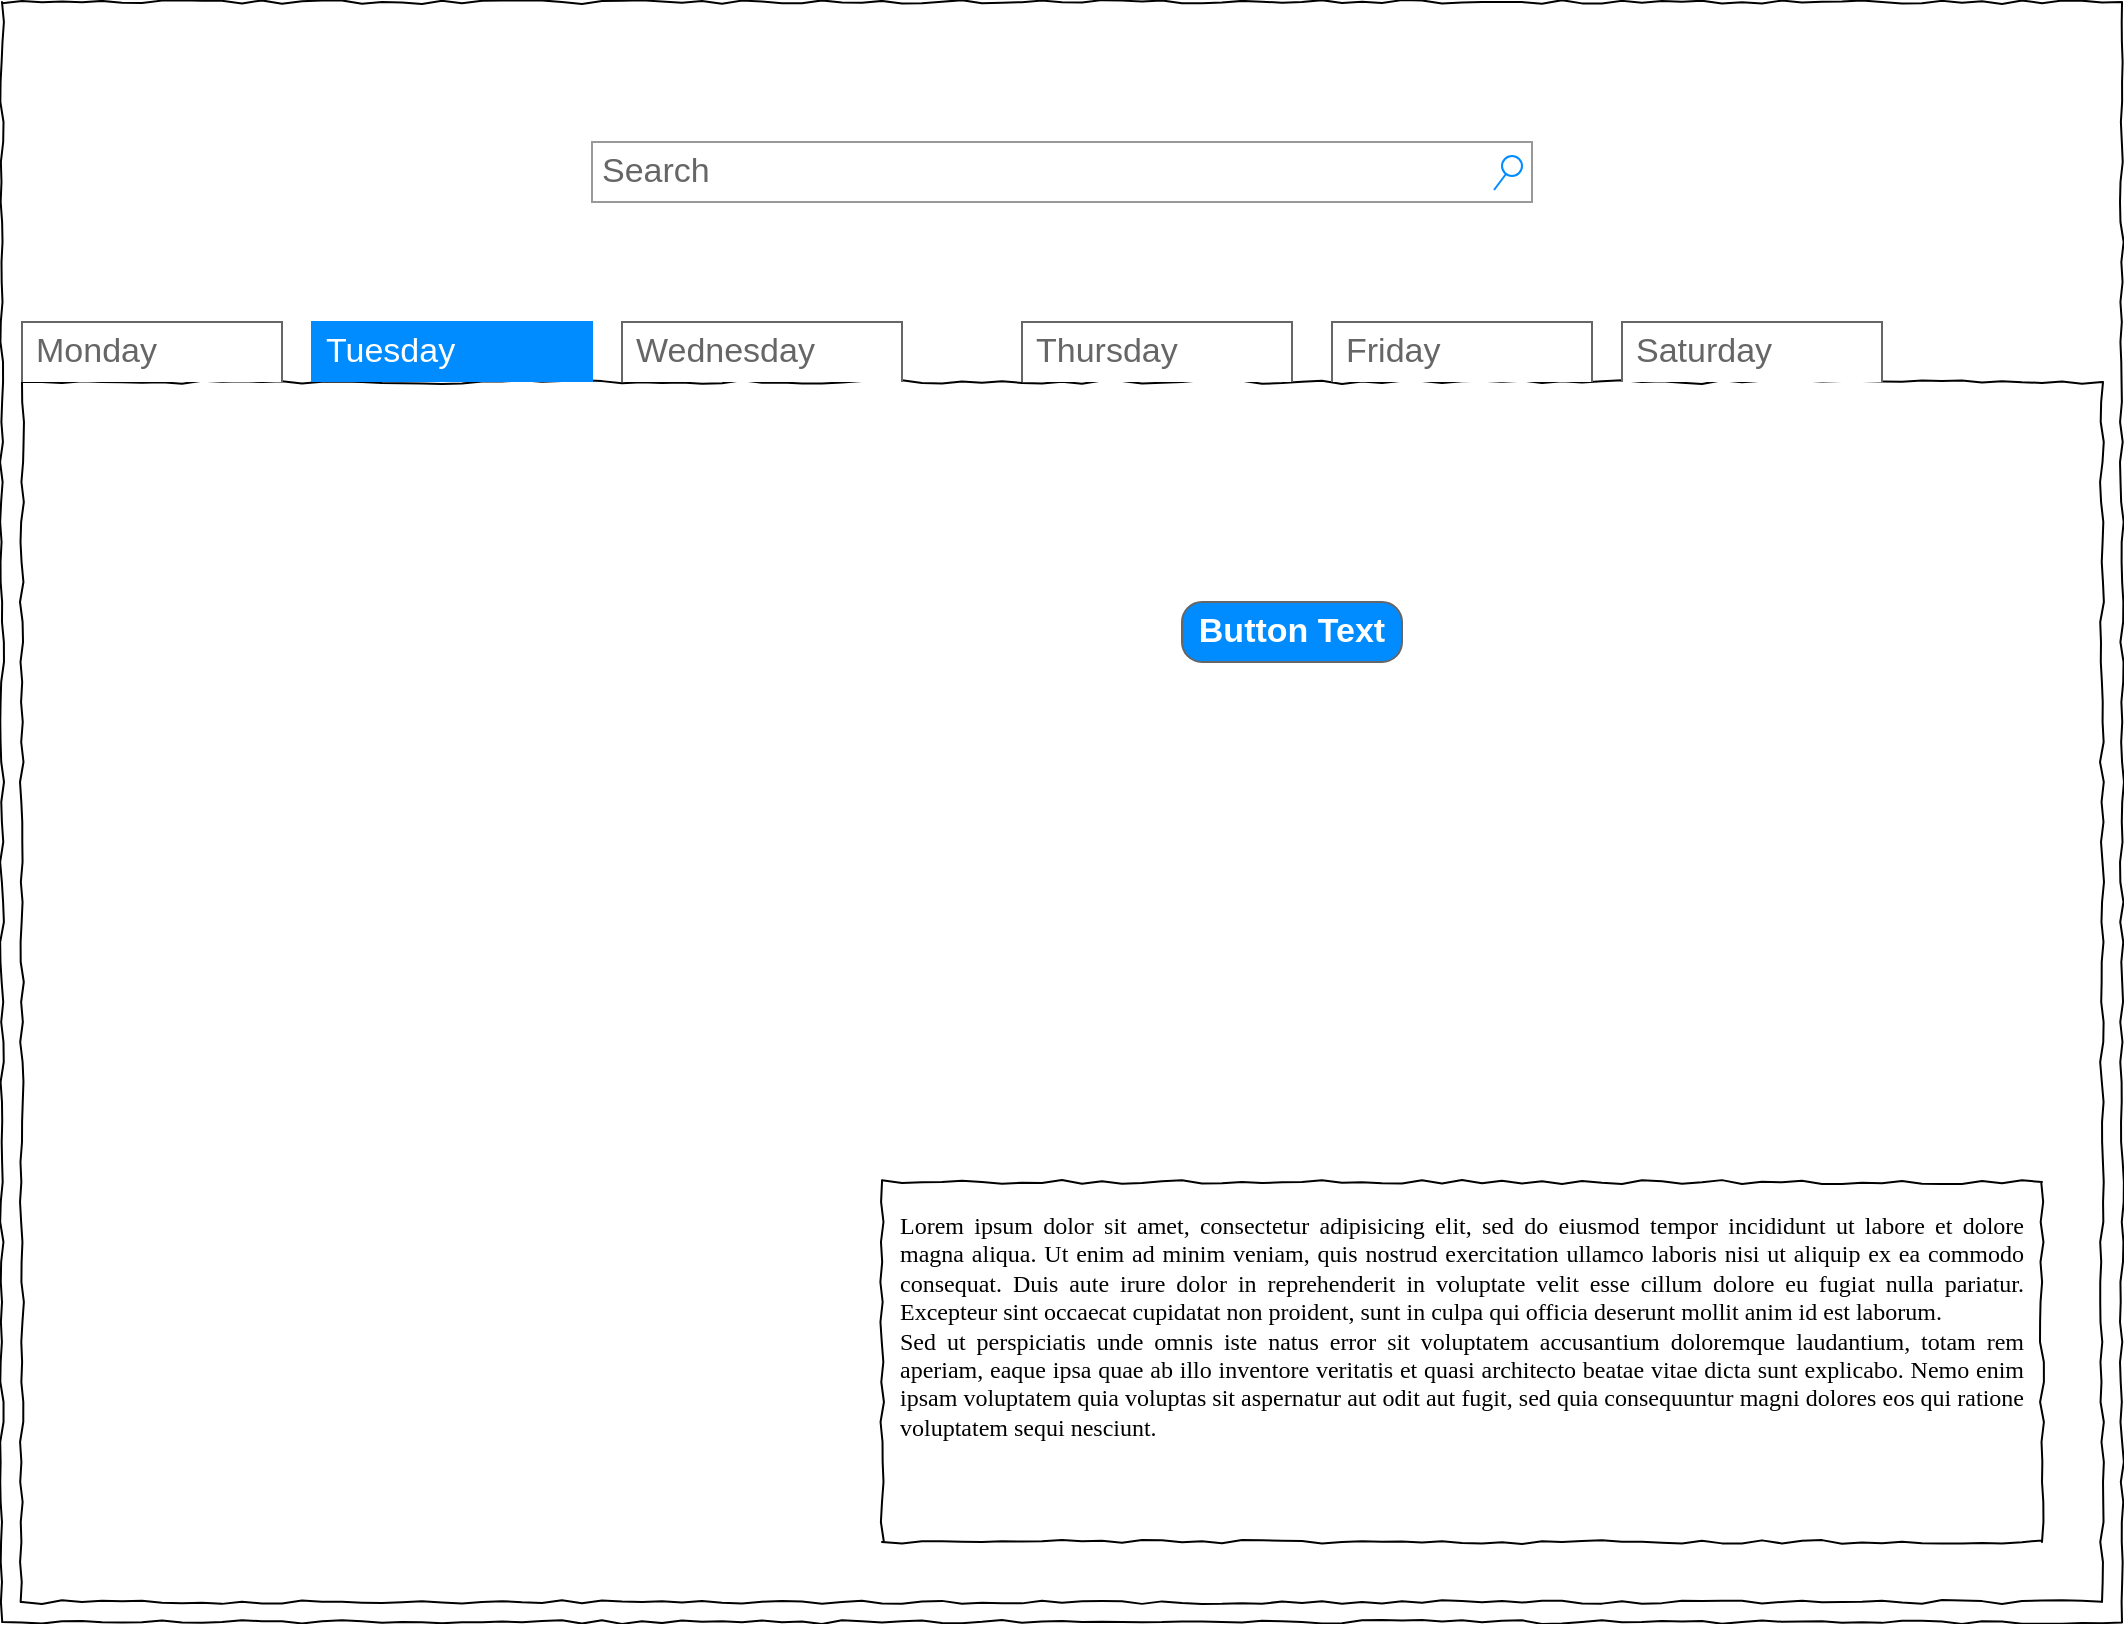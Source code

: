 <mxfile version="14.9.2" type="github">
  <diagram name="Page-1" id="03018318-947c-dd8e-b7a3-06fadd420f32">
    <mxGraphModel dx="1577" dy="1023" grid="1" gridSize="10" guides="1" tooltips="1" connect="1" arrows="1" fold="1" page="1" pageScale="1" pageWidth="1100" pageHeight="850" background="none" math="0" shadow="0">
      <root>
        <mxCell id="0" />
        <mxCell id="1" parent="0" />
        <mxCell id="677b7b8949515195-1" value="" style="whiteSpace=wrap;html=1;rounded=0;shadow=0;labelBackgroundColor=none;strokeColor=#000000;strokeWidth=1;fillColor=none;fontFamily=Verdana;fontSize=12;fontColor=#000000;align=center;comic=1;" parent="1" vertex="1">
          <mxGeometry x="20" y="20" width="1060" height="810" as="geometry" />
        </mxCell>
        <mxCell id="677b7b8949515195-8" value="" style="whiteSpace=wrap;html=1;rounded=0;shadow=0;labelBackgroundColor=none;strokeWidth=1;fillColor=none;fontFamily=Verdana;fontSize=12;align=center;comic=1;" parent="1" vertex="1">
          <mxGeometry x="30" y="210" width="1040" height="610" as="geometry" />
        </mxCell>
        <mxCell id="677b7b8949515195-15" value="&lt;div style=&quot;text-align: justify&quot;&gt;&lt;span&gt;Lorem ipsum dolor sit amet, consectetur adipisicing elit, sed do eiusmod tempor incididunt ut labore et dolore magna aliqua. Ut enim ad minim veniam, quis nostrud exercitation ullamco laboris nisi ut aliquip ex ea commodo consequat. Duis aute irure dolor in reprehenderit in voluptate velit esse cillum dolore eu fugiat nulla pariatur. Excepteur sint occaecat cupidatat non proident, sunt in culpa qui officia deserunt mollit anim id est laborum.&lt;/span&gt;&lt;/div&gt;&lt;div style=&quot;text-align: justify&quot;&gt;&lt;span&gt;Sed ut perspiciatis unde omnis iste natus error sit voluptatem accusantium doloremque laudantium, totam rem aperiam, eaque ipsa quae ab illo inventore veritatis et quasi architecto beatae vitae dicta sunt explicabo. Nemo enim ipsam voluptatem quia voluptas sit aspernatur aut odit aut fugit, sed quia consequuntur magni dolores eos qui ratione voluptatem sequi nesciunt.&amp;nbsp;&lt;/span&gt;&lt;/div&gt;" style="whiteSpace=wrap;html=1;rounded=0;shadow=0;labelBackgroundColor=none;strokeWidth=1;fillColor=none;fontFamily=Verdana;fontSize=12;align=center;verticalAlign=top;spacing=10;comic=1;" parent="1" vertex="1">
          <mxGeometry x="460" y="610" width="580" height="180" as="geometry" />
        </mxCell>
        <mxCell id="-K3GBrPoszdnwUxqZbLr-2" value="Button Text" style="strokeWidth=1;shadow=0;dashed=0;align=center;html=1;shape=mxgraph.mockup.buttons.button;strokeColor=#666666;fontColor=#ffffff;mainText=;buttonStyle=round;fontSize=17;fontStyle=1;fillColor=#008cff;whiteSpace=wrap;" vertex="1" parent="1">
          <mxGeometry x="610" y="320" width="110" height="30" as="geometry" />
        </mxCell>
        <mxCell id="-K3GBrPoszdnwUxqZbLr-4" value="Search" style="strokeWidth=1;shadow=0;dashed=0;align=center;html=1;shape=mxgraph.mockup.forms.searchBox;strokeColor=#999999;mainText=;strokeColor2=#008cff;fontColor=#666666;fontSize=17;align=left;spacingLeft=3;" vertex="1" parent="1">
          <mxGeometry x="315" y="90" width="470" height="30" as="geometry" />
        </mxCell>
        <mxCell id="-K3GBrPoszdnwUxqZbLr-5" value="Monday" style="strokeWidth=1;shadow=0;dashed=0;align=center;html=1;shape=mxgraph.mockup.forms.uRect;fontSize=17;fontColor=#666666;align=left;spacingLeft=5;strokeColor=#666666;" vertex="1" parent="1">
          <mxGeometry x="30" y="180" width="130" height="30" as="geometry" />
        </mxCell>
        <mxCell id="-K3GBrPoszdnwUxqZbLr-6" value="Tuesday" style="strokeWidth=1;shadow=0;dashed=0;align=center;html=1;shape=mxgraph.mockup.forms.uRect;fontSize=17;fontColor=#ffffff;align=left;spacingLeft=5;strokeColor=#008cff;fillColor=#008cff;" vertex="1" parent="1">
          <mxGeometry x="175" y="180" width="140" height="30" as="geometry" />
        </mxCell>
        <mxCell id="-K3GBrPoszdnwUxqZbLr-7" value="Wednesday" style="strokeWidth=1;shadow=0;dashed=0;align=center;html=1;shape=mxgraph.mockup.forms.uRect;fontSize=17;fontColor=#666666;align=left;spacingLeft=5;strokeColor=#666666;" vertex="1" parent="1">
          <mxGeometry x="330" y="180" width="140" height="30" as="geometry" />
        </mxCell>
        <mxCell id="-K3GBrPoszdnwUxqZbLr-9" value="Thursday" style="strokeWidth=1;shadow=0;dashed=0;align=center;html=1;shape=mxgraph.mockup.forms.uRect;fontSize=17;fontColor=#666666;align=left;spacingLeft=5;strokeColor=#666666;" vertex="1" parent="1">
          <mxGeometry x="530" y="180" width="135" height="30" as="geometry" />
        </mxCell>
        <mxCell id="-K3GBrPoszdnwUxqZbLr-10" value="Friday" style="strokeWidth=1;shadow=0;dashed=0;align=center;html=1;shape=mxgraph.mockup.forms.uRect;fontSize=17;fontColor=#666666;align=left;spacingLeft=5;strokeColor=#666666;" vertex="1" parent="1">
          <mxGeometry x="685" y="180" width="130" height="30" as="geometry" />
        </mxCell>
        <mxCell id="-K3GBrPoszdnwUxqZbLr-11" value="Saturday" style="strokeWidth=1;shadow=0;dashed=0;align=center;html=1;shape=mxgraph.mockup.forms.uRect;fontSize=17;fontColor=#666666;align=left;spacingLeft=5;strokeColor=#666666;" vertex="1" parent="1">
          <mxGeometry x="830" y="180" width="130" height="30" as="geometry" />
        </mxCell>
      </root>
    </mxGraphModel>
  </diagram>
</mxfile>

